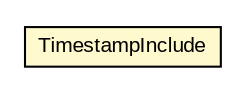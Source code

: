 #!/usr/local/bin/dot
#
# Class diagram 
# Generated by UMLGraph version R5_6-24-gf6e263 (http://www.umlgraph.org/)
#

digraph G {
	edge [fontname="arial",fontsize=10,labelfontname="arial",labelfontsize=10];
	node [fontname="arial",fontsize=10,shape=plaintext];
	nodesep=0.25;
	ranksep=0.5;
	// eu.europa.esig.dss.validation.TimestampInclude
	c723699 [label=<<table title="eu.europa.esig.dss.validation.TimestampInclude" border="0" cellborder="1" cellspacing="0" cellpadding="2" port="p" bgcolor="lemonChiffon" href="./TimestampInclude.html">
		<tr><td><table border="0" cellspacing="0" cellpadding="1">
<tr><td align="center" balign="center"> TimestampInclude </td></tr>
		</table></td></tr>
		</table>>, URL="./TimestampInclude.html", fontname="arial", fontcolor="black", fontsize=10.0];
}

